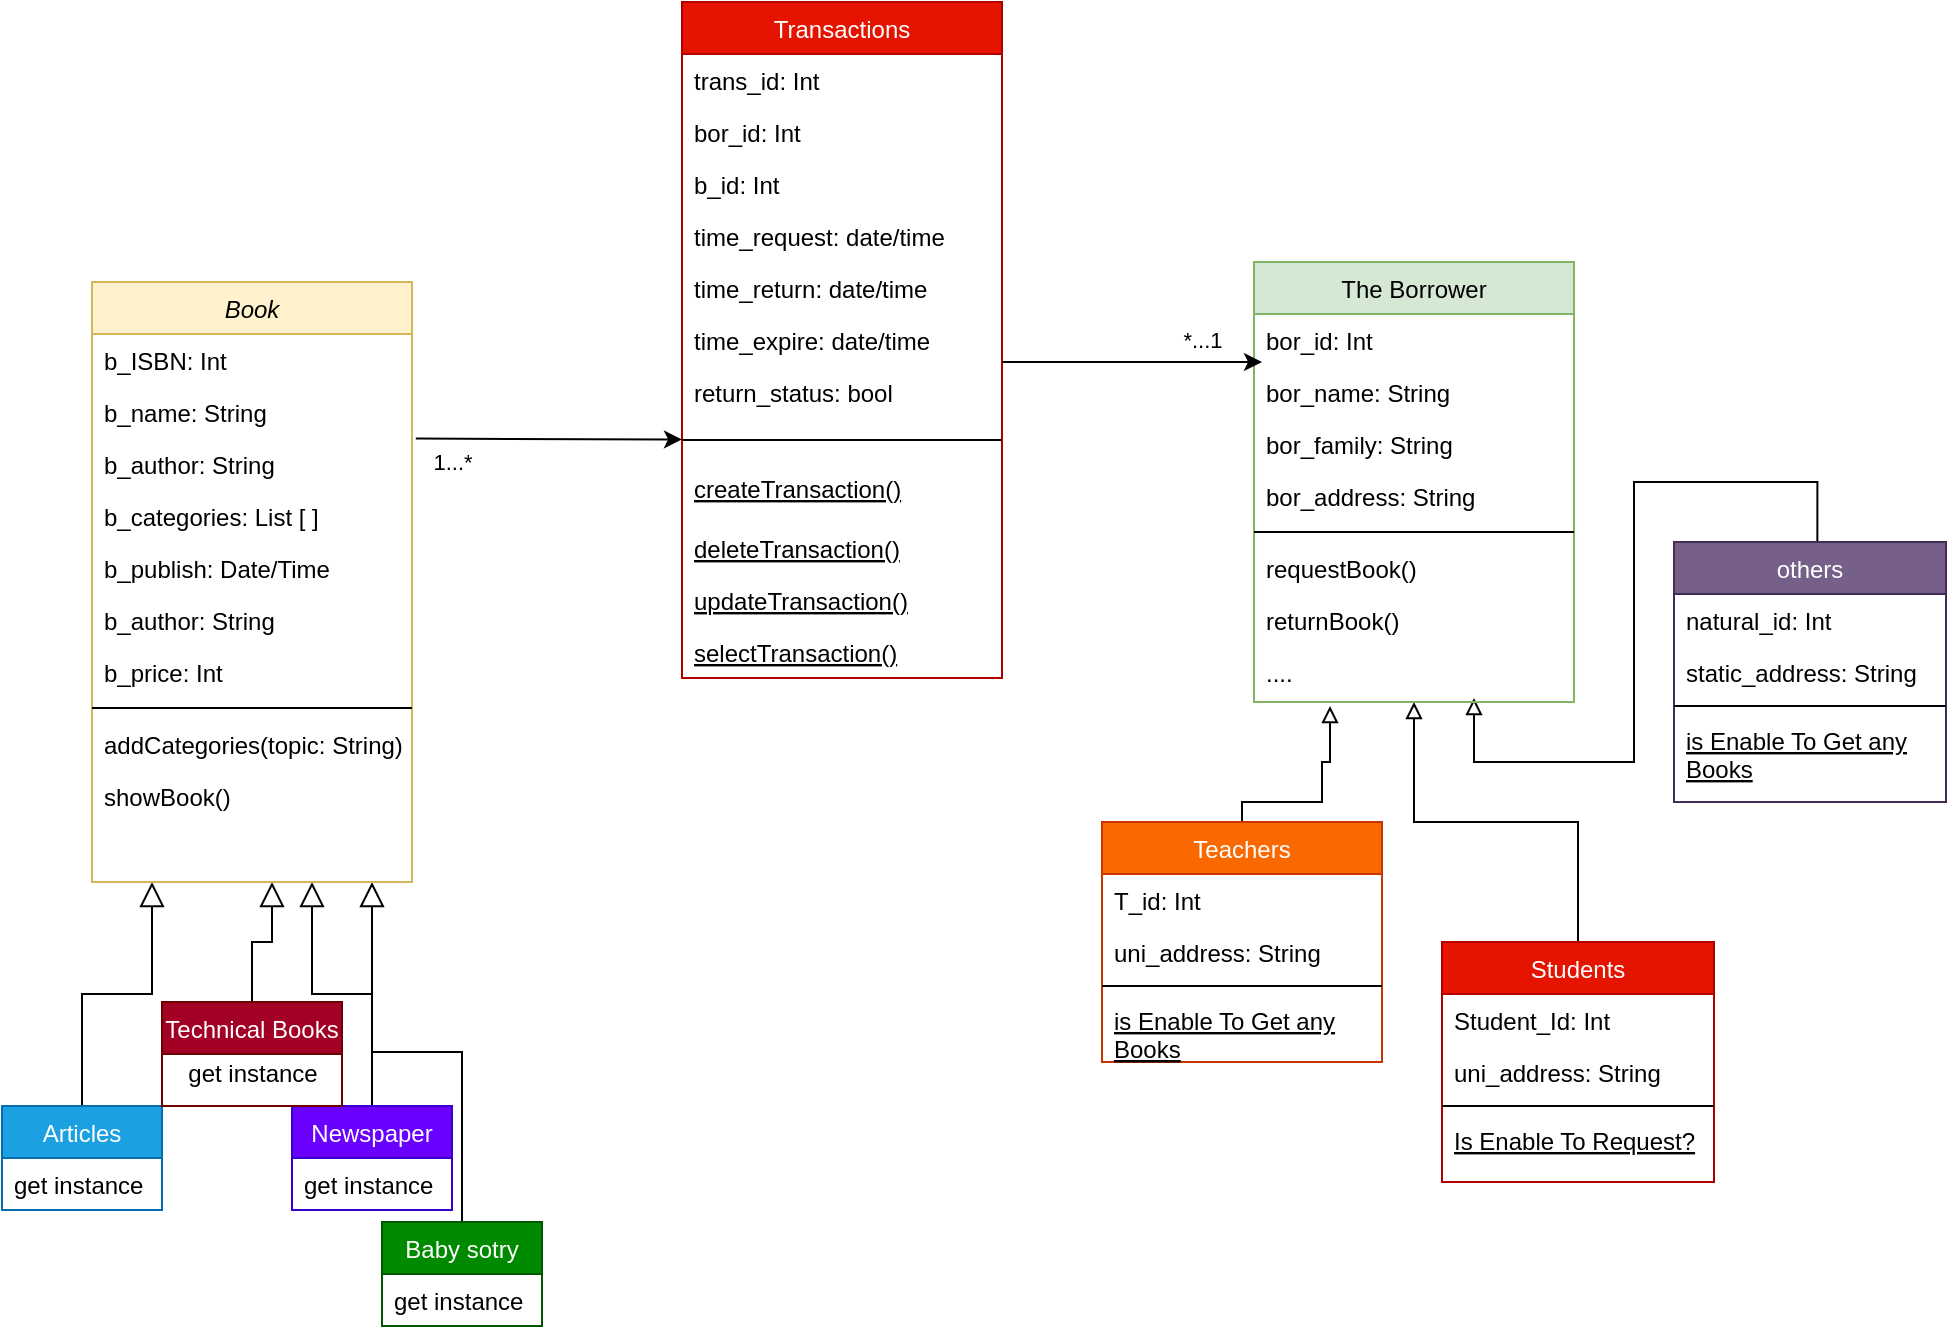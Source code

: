 <mxfile version="13.7.3" type="device"><diagram id="C5RBs43oDa-KdzZeNtuy" name="Book Class Diagram"><mxGraphModel dx="666" dy="358" grid="1" gridSize="10" guides="1" tooltips="1" connect="1" arrows="1" fold="1" page="1" pageScale="1" pageWidth="1169" pageHeight="827" math="0" shadow="0"><root><mxCell id="WIyWlLk6GJQsqaUBKTNV-0"/><mxCell id="WIyWlLk6GJQsqaUBKTNV-1" parent="WIyWlLk6GJQsqaUBKTNV-0"/><mxCell id="zkfFHV4jXpPFQw0GAbJ--12" value="" style="endArrow=block;endSize=10;endFill=0;shadow=0;strokeWidth=1;rounded=0;edgeStyle=elbowEdgeStyle;elbow=vertical;exitX=0.5;exitY=0;exitDx=0;exitDy=0;" parent="WIyWlLk6GJQsqaUBKTNV-1" source="V6WbQGBUygVxQfV7xmVo-45" edge="1"><mxGeometry width="160" relative="1" as="geometry"><mxPoint x="225" y="520" as="sourcePoint"/><mxPoint x="265" y="470" as="targetPoint"/></mxGeometry></mxCell><mxCell id="V6WbQGBUygVxQfV7xmVo-60" style="edgeStyle=orthogonalEdgeStyle;rounded=0;orthogonalLoop=1;jettySize=auto;html=1;entryX=0.5;entryY=1;entryDx=0;entryDy=0;endArrow=block;endFill=0;" parent="WIyWlLk6GJQsqaUBKTNV-1" source="V6WbQGBUygVxQfV7xmVo-33" target="zkfFHV4jXpPFQw0GAbJ--17" edge="1"><mxGeometry relative="1" as="geometry"/></mxCell><mxCell id="V6WbQGBUygVxQfV7xmVo-75" value="" style="endArrow=block;endSize=10;endFill=0;shadow=0;strokeWidth=1;rounded=0;edgeStyle=elbowEdgeStyle;elbow=vertical;exitX=0.5;exitY=0;exitDx=0;exitDy=0;" parent="WIyWlLk6GJQsqaUBKTNV-1" source="V6WbQGBUygVxQfV7xmVo-61" edge="1"><mxGeometry width="160" relative="1" as="geometry"><mxPoint x="464.68" y="639.688" as="sourcePoint"/><mxPoint x="205" y="470" as="targetPoint"/></mxGeometry></mxCell><mxCell id="V6WbQGBUygVxQfV7xmVo-76" value="" style="endArrow=block;endSize=10;endFill=0;shadow=0;strokeWidth=1;rounded=0;edgeStyle=elbowEdgeStyle;elbow=vertical;exitX=0.5;exitY=0;exitDx=0;exitDy=0;" parent="WIyWlLk6GJQsqaUBKTNV-1" source="V6WbQGBUygVxQfV7xmVo-39" edge="1"><mxGeometry width="160" relative="1" as="geometry"><mxPoint x="265.0" y="520" as="sourcePoint"/><mxPoint x="315" y="470" as="targetPoint"/></mxGeometry></mxCell><mxCell id="V6WbQGBUygVxQfV7xmVo-78" value="" style="endArrow=block;endSize=10;endFill=0;shadow=0;strokeWidth=1;rounded=0;edgeStyle=elbowEdgeStyle;elbow=vertical;exitX=0.5;exitY=0;exitDx=0;exitDy=0;" parent="WIyWlLk6GJQsqaUBKTNV-1" source="V6WbQGBUygVxQfV7xmVo-66" edge="1"><mxGeometry width="160" relative="1" as="geometry"><mxPoint x="415" y="480" as="sourcePoint"/><mxPoint x="285" y="470" as="targetPoint"/></mxGeometry></mxCell><mxCell id="zkfFHV4jXpPFQw0GAbJ--0" value="Book" style="swimlane;fontStyle=2;align=center;verticalAlign=top;childLayout=stackLayout;horizontal=1;startSize=26;horizontalStack=0;resizeParent=1;resizeLast=0;collapsible=1;marginBottom=0;rounded=0;shadow=0;strokeWidth=1;fillColor=#fff2cc;strokeColor=#d6b656;" parent="WIyWlLk6GJQsqaUBKTNV-1" vertex="1"><mxGeometry x="175" y="170" width="160" height="300" as="geometry"><mxRectangle x="220" y="120" width="160" height="26" as="alternateBounds"/></mxGeometry></mxCell><mxCell id="zkfFHV4jXpPFQw0GAbJ--1" value="b_ISBN: Int" style="text;align=left;verticalAlign=top;spacingLeft=4;spacingRight=4;overflow=hidden;rotatable=0;points=[[0,0.5],[1,0.5]];portConstraint=eastwest;" parent="zkfFHV4jXpPFQw0GAbJ--0" vertex="1"><mxGeometry y="26" width="160" height="26" as="geometry"/></mxCell><mxCell id="zkfFHV4jXpPFQw0GAbJ--2" value="b_name: String" style="text;align=left;verticalAlign=top;spacingLeft=4;spacingRight=4;overflow=hidden;rotatable=0;points=[[0,0.5],[1,0.5]];portConstraint=eastwest;rounded=0;shadow=0;html=0;" parent="zkfFHV4jXpPFQw0GAbJ--0" vertex="1"><mxGeometry y="52" width="160" height="26" as="geometry"/></mxCell><mxCell id="zkfFHV4jXpPFQw0GAbJ--3" value="b_author: String" style="text;align=left;verticalAlign=top;spacingLeft=4;spacingRight=4;overflow=hidden;rotatable=0;points=[[0,0.5],[1,0.5]];portConstraint=eastwest;rounded=0;shadow=0;html=0;" parent="zkfFHV4jXpPFQw0GAbJ--0" vertex="1"><mxGeometry y="78" width="160" height="26" as="geometry"/></mxCell><mxCell id="V6WbQGBUygVxQfV7xmVo-0" value="b_categories: List [ ]" style="text;align=left;verticalAlign=top;spacingLeft=4;spacingRight=4;overflow=hidden;rotatable=0;points=[[0,0.5],[1,0.5]];portConstraint=eastwest;rounded=0;shadow=0;html=0;" parent="zkfFHV4jXpPFQw0GAbJ--0" vertex="1"><mxGeometry y="104" width="160" height="26" as="geometry"/></mxCell><mxCell id="V6WbQGBUygVxQfV7xmVo-1" value="b_publish: Date/Time" style="text;align=left;verticalAlign=top;spacingLeft=4;spacingRight=4;overflow=hidden;rotatable=0;points=[[0,0.5],[1,0.5]];portConstraint=eastwest;rounded=0;shadow=0;html=0;" parent="zkfFHV4jXpPFQw0GAbJ--0" vertex="1"><mxGeometry y="130" width="160" height="26" as="geometry"/></mxCell><mxCell id="V6WbQGBUygVxQfV7xmVo-22" value="b_author: String" style="text;align=left;verticalAlign=top;spacingLeft=4;spacingRight=4;overflow=hidden;rotatable=0;points=[[0,0.5],[1,0.5]];portConstraint=eastwest;rounded=0;shadow=0;html=0;" parent="zkfFHV4jXpPFQw0GAbJ--0" vertex="1"><mxGeometry y="156" width="160" height="26" as="geometry"/></mxCell><mxCell id="V6WbQGBUygVxQfV7xmVo-24" value="b_price: Int" style="text;align=left;verticalAlign=top;spacingLeft=4;spacingRight=4;overflow=hidden;rotatable=0;points=[[0,0.5],[1,0.5]];portConstraint=eastwest;rounded=0;shadow=0;html=0;" parent="zkfFHV4jXpPFQw0GAbJ--0" vertex="1"><mxGeometry y="182" width="160" height="26" as="geometry"/></mxCell><mxCell id="zkfFHV4jXpPFQw0GAbJ--4" value="" style="line;html=1;strokeWidth=1;align=left;verticalAlign=middle;spacingTop=-1;spacingLeft=3;spacingRight=3;rotatable=0;labelPosition=right;points=[];portConstraint=eastwest;" parent="zkfFHV4jXpPFQw0GAbJ--0" vertex="1"><mxGeometry y="208" width="160" height="10" as="geometry"/></mxCell><mxCell id="zkfFHV4jXpPFQw0GAbJ--5" value="addCategories(topic: String)" style="text;align=left;verticalAlign=top;spacingLeft=4;spacingRight=4;overflow=hidden;rotatable=0;points=[[0,0.5],[1,0.5]];portConstraint=eastwest;" parent="zkfFHV4jXpPFQw0GAbJ--0" vertex="1"><mxGeometry y="218" width="160" height="26" as="geometry"/></mxCell><mxCell id="V6WbQGBUygVxQfV7xmVo-55" value="showBook()" style="text;align=left;verticalAlign=top;spacingLeft=4;spacingRight=4;overflow=hidden;rotatable=0;points=[[0,0.5],[1,0.5]];portConstraint=eastwest;" parent="zkfFHV4jXpPFQw0GAbJ--0" vertex="1"><mxGeometry y="244" width="160" height="26" as="geometry"/></mxCell><mxCell id="V6WbQGBUygVxQfV7xmVo-61" value="Articles" style="swimlane;fontStyle=0;align=center;verticalAlign=top;childLayout=stackLayout;horizontal=1;startSize=26;horizontalStack=0;resizeParent=1;resizeLast=0;collapsible=1;marginBottom=0;rounded=0;shadow=0;strokeWidth=1;fillColor=#1ba1e2;strokeColor=#006EAF;fontColor=#ffffff;" parent="WIyWlLk6GJQsqaUBKTNV-1" vertex="1"><mxGeometry x="130" y="582" width="80" height="52" as="geometry"><mxRectangle x="130" y="380" width="160" height="26" as="alternateBounds"/></mxGeometry></mxCell><mxCell id="V6WbQGBUygVxQfV7xmVo-62" value="get instance " style="text;align=left;verticalAlign=top;spacingLeft=4;spacingRight=4;overflow=hidden;rotatable=0;points=[[0,0.5],[1,0.5]];portConstraint=eastwest;" parent="V6WbQGBUygVxQfV7xmVo-61" vertex="1"><mxGeometry y="26" width="80" height="26" as="geometry"/></mxCell><mxCell id="V6WbQGBUygVxQfV7xmVo-66" value="Newspaper" style="swimlane;fontStyle=0;align=center;verticalAlign=top;childLayout=stackLayout;horizontal=1;startSize=26;horizontalStack=0;resizeParent=1;resizeLast=0;collapsible=1;marginBottom=0;rounded=0;shadow=0;strokeWidth=1;fillColor=#6a00ff;strokeColor=#3700CC;fontColor=#ffffff;" parent="WIyWlLk6GJQsqaUBKTNV-1" vertex="1"><mxGeometry x="275" y="582" width="80" height="52" as="geometry"><mxRectangle x="130" y="380" width="160" height="26" as="alternateBounds"/></mxGeometry></mxCell><mxCell id="V6WbQGBUygVxQfV7xmVo-67" value="get instance " style="text;align=left;verticalAlign=top;spacingLeft=4;spacingRight=4;overflow=hidden;rotatable=0;points=[[0,0.5],[1,0.5]];portConstraint=eastwest;" parent="V6WbQGBUygVxQfV7xmVo-66" vertex="1"><mxGeometry y="26" width="80" height="26" as="geometry"/></mxCell><mxCell id="V6WbQGBUygVxQfV7xmVo-45" value="Technical Books" style="swimlane;fontStyle=0;align=center;verticalAlign=top;childLayout=stackLayout;horizontal=1;startSize=26;horizontalStack=0;resizeParent=1;resizeLast=0;collapsible=1;marginBottom=0;rounded=0;shadow=0;strokeWidth=1;fillColor=#a20025;strokeColor=#6F0000;fontColor=#ffffff;" parent="WIyWlLk6GJQsqaUBKTNV-1" vertex="1"><mxGeometry x="210" y="530" width="90" height="52" as="geometry"><mxRectangle x="130" y="380" width="160" height="26" as="alternateBounds"/></mxGeometry></mxCell><mxCell id="V6WbQGBUygVxQfV7xmVo-69" value="get instance" style="text;html=1;align=center;verticalAlign=middle;resizable=0;points=[];autosize=1;" parent="V6WbQGBUygVxQfV7xmVo-45" vertex="1"><mxGeometry y="26" width="90" height="20" as="geometry"/></mxCell><mxCell id="V6WbQGBUygVxQfV7xmVo-80" style="edgeStyle=orthogonalEdgeStyle;rounded=0;orthogonalLoop=1;jettySize=auto;html=1;endArrow=block;endFill=0;exitX=0.5;exitY=0;exitDx=0;exitDy=0;" parent="WIyWlLk6GJQsqaUBKTNV-1" source="V6WbQGBUygVxQfV7xmVo-81" edge="1"><mxGeometry relative="1" as="geometry"><mxPoint x="794" y="382" as="targetPoint"/><mxPoint x="944" y="460" as="sourcePoint"/><Array as="points"><mxPoint x="750" y="430"/><mxPoint x="790" y="430"/><mxPoint x="790" y="410"/><mxPoint x="794" y="410"/></Array></mxGeometry></mxCell><mxCell id="V6WbQGBUygVxQfV7xmVo-91" style="edgeStyle=orthogonalEdgeStyle;rounded=0;orthogonalLoop=1;jettySize=auto;html=1;endArrow=block;endFill=0;" parent="WIyWlLk6GJQsqaUBKTNV-1" target="V6WbQGBUygVxQfV7xmVo-79" edge="1"><mxGeometry relative="1" as="geometry"><mxPoint x="866" y="390" as="targetPoint"/><mxPoint x="1037.68" y="300" as="sourcePoint"/><Array as="points"><mxPoint x="1038" y="270"/><mxPoint x="946" y="270"/><mxPoint x="946" y="410"/><mxPoint x="866" y="410"/></Array></mxGeometry></mxCell><mxCell id="zkfFHV4jXpPFQw0GAbJ--17" value="The Borrower" style="swimlane;fontStyle=0;align=center;verticalAlign=top;childLayout=stackLayout;horizontal=1;startSize=26;horizontalStack=0;resizeParent=1;resizeLast=0;collapsible=1;marginBottom=0;rounded=0;shadow=0;strokeWidth=1;fillColor=#d5e8d4;strokeColor=#82b366;" parent="WIyWlLk6GJQsqaUBKTNV-1" vertex="1"><mxGeometry x="756" y="160" width="160" height="220" as="geometry"><mxRectangle x="550" y="140" width="160" height="26" as="alternateBounds"/></mxGeometry></mxCell><mxCell id="zkfFHV4jXpPFQw0GAbJ--18" value="bor_id: Int" style="text;align=left;verticalAlign=top;spacingLeft=4;spacingRight=4;overflow=hidden;rotatable=0;points=[[0,0.5],[1,0.5]];portConstraint=eastwest;" parent="zkfFHV4jXpPFQw0GAbJ--17" vertex="1"><mxGeometry y="26" width="160" height="26" as="geometry"/></mxCell><mxCell id="zkfFHV4jXpPFQw0GAbJ--19" value="bor_name: String" style="text;align=left;verticalAlign=top;spacingLeft=4;spacingRight=4;overflow=hidden;rotatable=0;points=[[0,0.5],[1,0.5]];portConstraint=eastwest;rounded=0;shadow=0;html=0;" parent="zkfFHV4jXpPFQw0GAbJ--17" vertex="1"><mxGeometry y="52" width="160" height="26" as="geometry"/></mxCell><mxCell id="zkfFHV4jXpPFQw0GAbJ--20" value="bor_family: String" style="text;align=left;verticalAlign=top;spacingLeft=4;spacingRight=4;overflow=hidden;rotatable=0;points=[[0,0.5],[1,0.5]];portConstraint=eastwest;rounded=0;shadow=0;html=0;" parent="zkfFHV4jXpPFQw0GAbJ--17" vertex="1"><mxGeometry y="78" width="160" height="26" as="geometry"/></mxCell><mxCell id="V6WbQGBUygVxQfV7xmVo-32" value="bor_address: String" style="text;align=left;verticalAlign=top;spacingLeft=4;spacingRight=4;overflow=hidden;rotatable=0;points=[[0,0.5],[1,0.5]];portConstraint=eastwest;rounded=0;shadow=0;html=0;" parent="zkfFHV4jXpPFQw0GAbJ--17" vertex="1"><mxGeometry y="104" width="160" height="26" as="geometry"/></mxCell><mxCell id="V6WbQGBUygVxQfV7xmVo-56" value="" style="line;html=1;strokeWidth=1;align=left;verticalAlign=middle;spacingTop=-1;spacingLeft=3;spacingRight=3;rotatable=0;labelPosition=right;points=[];portConstraint=eastwest;" parent="zkfFHV4jXpPFQw0GAbJ--17" vertex="1"><mxGeometry y="130" width="160" height="10" as="geometry"/></mxCell><mxCell id="V6WbQGBUygVxQfV7xmVo-58" value="requestBook()" style="text;align=left;verticalAlign=top;spacingLeft=4;spacingRight=4;overflow=hidden;rotatable=0;points=[[0,0.5],[1,0.5]];portConstraint=eastwest;" parent="zkfFHV4jXpPFQw0GAbJ--17" vertex="1"><mxGeometry y="140" width="160" height="26" as="geometry"/></mxCell><mxCell id="V6WbQGBUygVxQfV7xmVo-59" value="returnBook()" style="text;align=left;verticalAlign=top;spacingLeft=4;spacingRight=4;overflow=hidden;rotatable=0;points=[[0,0.5],[1,0.5]];portConstraint=eastwest;" parent="zkfFHV4jXpPFQw0GAbJ--17" vertex="1"><mxGeometry y="166" width="160" height="26" as="geometry"/></mxCell><mxCell id="V6WbQGBUygVxQfV7xmVo-79" value="...." style="text;align=left;verticalAlign=top;spacingLeft=4;spacingRight=4;overflow=hidden;rotatable=0;points=[[0,0.5],[1,0.5]];portConstraint=eastwest;" parent="zkfFHV4jXpPFQw0GAbJ--17" vertex="1"><mxGeometry y="192" width="160" height="26" as="geometry"/></mxCell><mxCell id="V6WbQGBUygVxQfV7xmVo-86" value="others" style="swimlane;fontStyle=0;align=center;verticalAlign=top;childLayout=stackLayout;horizontal=1;startSize=26;horizontalStack=0;resizeParent=1;resizeLast=0;collapsible=1;marginBottom=0;rounded=0;shadow=0;strokeWidth=1;fillColor=#76608a;strokeColor=#432D57;fontColor=#ffffff;" parent="WIyWlLk6GJQsqaUBKTNV-1" vertex="1"><mxGeometry x="966" y="300" width="136" height="130" as="geometry"><mxRectangle x="130" y="380" width="160" height="26" as="alternateBounds"/></mxGeometry></mxCell><mxCell id="V6WbQGBUygVxQfV7xmVo-87" value="natural_id: Int" style="text;align=left;verticalAlign=top;spacingLeft=4;spacingRight=4;overflow=hidden;rotatable=0;points=[[0,0.5],[1,0.5]];portConstraint=eastwest;" parent="V6WbQGBUygVxQfV7xmVo-86" vertex="1"><mxGeometry y="26" width="136" height="26" as="geometry"/></mxCell><mxCell id="V6WbQGBUygVxQfV7xmVo-88" value="static_address: String" style="text;align=left;verticalAlign=top;spacingLeft=4;spacingRight=4;overflow=hidden;rotatable=0;points=[[0,0.5],[1,0.5]];portConstraint=eastwest;rounded=0;shadow=0;html=0;" parent="V6WbQGBUygVxQfV7xmVo-86" vertex="1"><mxGeometry y="52" width="136" height="26" as="geometry"/></mxCell><mxCell id="V6WbQGBUygVxQfV7xmVo-89" value="" style="line;html=1;strokeWidth=1;align=left;verticalAlign=middle;spacingTop=-1;spacingLeft=3;spacingRight=3;rotatable=0;labelPosition=right;points=[];portConstraint=eastwest;" parent="V6WbQGBUygVxQfV7xmVo-86" vertex="1"><mxGeometry y="78" width="136" height="8" as="geometry"/></mxCell><mxCell id="V6WbQGBUygVxQfV7xmVo-90" value="is Enable To Get any&#10;Books" style="text;align=left;verticalAlign=top;spacingLeft=4;spacingRight=4;overflow=hidden;rotatable=0;points=[[0,0.5],[1,0.5]];portConstraint=eastwest;fontStyle=4" parent="V6WbQGBUygVxQfV7xmVo-86" vertex="1"><mxGeometry y="86" width="136" height="34" as="geometry"/></mxCell><mxCell id="V6WbQGBUygVxQfV7xmVo-33" value="Students" style="swimlane;fontStyle=0;align=center;verticalAlign=top;childLayout=stackLayout;horizontal=1;startSize=26;horizontalStack=0;resizeParent=1;resizeLast=0;collapsible=1;marginBottom=0;rounded=0;shadow=0;strokeWidth=1;fillColor=#e51400;strokeColor=#B20000;fontColor=#ffffff;" parent="WIyWlLk6GJQsqaUBKTNV-1" vertex="1"><mxGeometry x="850" y="500" width="136" height="120" as="geometry"><mxRectangle x="130" y="380" width="160" height="26" as="alternateBounds"/></mxGeometry></mxCell><mxCell id="V6WbQGBUygVxQfV7xmVo-34" value="Student_Id: Int" style="text;align=left;verticalAlign=top;spacingLeft=4;spacingRight=4;overflow=hidden;rotatable=0;points=[[0,0.5],[1,0.5]];portConstraint=eastwest;" parent="V6WbQGBUygVxQfV7xmVo-33" vertex="1"><mxGeometry y="26" width="136" height="26" as="geometry"/></mxCell><mxCell id="V6WbQGBUygVxQfV7xmVo-35" value="uni_address: String" style="text;align=left;verticalAlign=top;spacingLeft=4;spacingRight=4;overflow=hidden;rotatable=0;points=[[0,0.5],[1,0.5]];portConstraint=eastwest;rounded=0;shadow=0;html=0;" parent="V6WbQGBUygVxQfV7xmVo-33" vertex="1"><mxGeometry y="52" width="136" height="26" as="geometry"/></mxCell><mxCell id="V6WbQGBUygVxQfV7xmVo-36" value="" style="line;html=1;strokeWidth=1;align=left;verticalAlign=middle;spacingTop=-1;spacingLeft=3;spacingRight=3;rotatable=0;labelPosition=right;points=[];portConstraint=eastwest;" parent="V6WbQGBUygVxQfV7xmVo-33" vertex="1"><mxGeometry y="78" width="136" height="8" as="geometry"/></mxCell><mxCell id="V6WbQGBUygVxQfV7xmVo-37" value="Is Enable To Request?" style="text;align=left;verticalAlign=top;spacingLeft=4;spacingRight=4;overflow=hidden;rotatable=0;points=[[0,0.5],[1,0.5]];portConstraint=eastwest;fontStyle=4" parent="V6WbQGBUygVxQfV7xmVo-33" vertex="1"><mxGeometry y="86" width="136" height="26" as="geometry"/></mxCell><mxCell id="V6WbQGBUygVxQfV7xmVo-81" value="Teachers" style="swimlane;fontStyle=0;align=center;verticalAlign=top;childLayout=stackLayout;horizontal=1;startSize=26;horizontalStack=0;resizeParent=1;resizeLast=0;collapsible=1;marginBottom=0;rounded=0;shadow=0;strokeWidth=1;fillColor=#fa6800;strokeColor=#C73500;fontColor=#ffffff;" parent="WIyWlLk6GJQsqaUBKTNV-1" vertex="1"><mxGeometry x="680" y="440" width="140" height="120" as="geometry"><mxRectangle x="130" y="380" width="160" height="26" as="alternateBounds"/></mxGeometry></mxCell><mxCell id="V6WbQGBUygVxQfV7xmVo-82" value="T_id: Int" style="text;align=left;verticalAlign=top;spacingLeft=4;spacingRight=4;overflow=hidden;rotatable=0;points=[[0,0.5],[1,0.5]];portConstraint=eastwest;" parent="V6WbQGBUygVxQfV7xmVo-81" vertex="1"><mxGeometry y="26" width="140" height="26" as="geometry"/></mxCell><mxCell id="V6WbQGBUygVxQfV7xmVo-83" value="uni_address: String" style="text;align=left;verticalAlign=top;spacingLeft=4;spacingRight=4;overflow=hidden;rotatable=0;points=[[0,0.5],[1,0.5]];portConstraint=eastwest;rounded=0;shadow=0;html=0;" parent="V6WbQGBUygVxQfV7xmVo-81" vertex="1"><mxGeometry y="52" width="140" height="26" as="geometry"/></mxCell><mxCell id="V6WbQGBUygVxQfV7xmVo-84" value="" style="line;html=1;strokeWidth=1;align=left;verticalAlign=middle;spacingTop=-1;spacingLeft=3;spacingRight=3;rotatable=0;labelPosition=right;points=[];portConstraint=eastwest;" parent="V6WbQGBUygVxQfV7xmVo-81" vertex="1"><mxGeometry y="78" width="140" height="8" as="geometry"/></mxCell><mxCell id="V6WbQGBUygVxQfV7xmVo-85" value="is Enable To Get any&#10;Books" style="text;align=left;verticalAlign=top;spacingLeft=4;spacingRight=4;overflow=hidden;rotatable=0;points=[[0,0.5],[1,0.5]];portConstraint=eastwest;fontStyle=4" parent="V6WbQGBUygVxQfV7xmVo-81" vertex="1"><mxGeometry y="86" width="140" height="34" as="geometry"/></mxCell><mxCell id="V6WbQGBUygVxQfV7xmVo-92" value="Transactions" style="swimlane;fontStyle=0;align=center;verticalAlign=top;childLayout=stackLayout;horizontal=1;startSize=26;horizontalStack=0;resizeParent=1;resizeLast=0;collapsible=1;marginBottom=0;rounded=0;shadow=0;strokeWidth=1;fillColor=#e51400;strokeColor=#B20000;fontColor=#ffffff;" parent="WIyWlLk6GJQsqaUBKTNV-1" vertex="1"><mxGeometry x="470" y="30" width="160" height="338" as="geometry"><mxRectangle x="550" y="140" width="160" height="26" as="alternateBounds"/></mxGeometry></mxCell><mxCell id="V6WbQGBUygVxQfV7xmVo-93" value="trans_id: Int" style="text;align=left;verticalAlign=top;spacingLeft=4;spacingRight=4;overflow=hidden;rotatable=0;points=[[0,0.5],[1,0.5]];portConstraint=eastwest;" parent="V6WbQGBUygVxQfV7xmVo-92" vertex="1"><mxGeometry y="26" width="160" height="26" as="geometry"/></mxCell><mxCell id="V6WbQGBUygVxQfV7xmVo-94" value="bor_id: Int" style="text;align=left;verticalAlign=top;spacingLeft=4;spacingRight=4;overflow=hidden;rotatable=0;points=[[0,0.5],[1,0.5]];portConstraint=eastwest;rounded=0;shadow=0;html=0;" parent="V6WbQGBUygVxQfV7xmVo-92" vertex="1"><mxGeometry y="52" width="160" height="26" as="geometry"/></mxCell><mxCell id="V6WbQGBUygVxQfV7xmVo-95" value="b_id: Int" style="text;align=left;verticalAlign=top;spacingLeft=4;spacingRight=4;overflow=hidden;rotatable=0;points=[[0,0.5],[1,0.5]];portConstraint=eastwest;rounded=0;shadow=0;html=0;" parent="V6WbQGBUygVxQfV7xmVo-92" vertex="1"><mxGeometry y="78" width="160" height="26" as="geometry"/></mxCell><mxCell id="V6WbQGBUygVxQfV7xmVo-96" value="time_request: date/time" style="text;align=left;verticalAlign=top;spacingLeft=4;spacingRight=4;overflow=hidden;rotatable=0;points=[[0,0.5],[1,0.5]];portConstraint=eastwest;rounded=0;shadow=0;html=0;" parent="V6WbQGBUygVxQfV7xmVo-92" vertex="1"><mxGeometry y="104" width="160" height="26" as="geometry"/></mxCell><mxCell id="V6WbQGBUygVxQfV7xmVo-104" value="time_return: date/time" style="text;align=left;verticalAlign=top;spacingLeft=4;spacingRight=4;overflow=hidden;rotatable=0;points=[[0,0.5],[1,0.5]];portConstraint=eastwest;rounded=0;shadow=0;html=0;" parent="V6WbQGBUygVxQfV7xmVo-92" vertex="1"><mxGeometry y="130" width="160" height="26" as="geometry"/></mxCell><mxCell id="V6WbQGBUygVxQfV7xmVo-105" value="time_expire: date/time" style="text;align=left;verticalAlign=top;spacingLeft=4;spacingRight=4;overflow=hidden;rotatable=0;points=[[0,0.5],[1,0.5]];portConstraint=eastwest;rounded=0;shadow=0;html=0;" parent="V6WbQGBUygVxQfV7xmVo-92" vertex="1"><mxGeometry y="156" width="160" height="26" as="geometry"/></mxCell><mxCell id="V6WbQGBUygVxQfV7xmVo-106" value="return_status: bool" style="text;align=left;verticalAlign=top;spacingLeft=4;spacingRight=4;overflow=hidden;rotatable=0;points=[[0,0.5],[1,0.5]];portConstraint=eastwest;rounded=0;shadow=0;html=0;" parent="V6WbQGBUygVxQfV7xmVo-92" vertex="1"><mxGeometry y="182" width="160" height="26" as="geometry"/></mxCell><mxCell id="V6WbQGBUygVxQfV7xmVo-97" value="" style="line;html=1;strokeWidth=1;align=left;verticalAlign=middle;spacingTop=-1;spacingLeft=3;spacingRight=3;rotatable=0;labelPosition=right;points=[];portConstraint=eastwest;" parent="V6WbQGBUygVxQfV7xmVo-92" vertex="1"><mxGeometry y="208" width="160" height="22" as="geometry"/></mxCell><mxCell id="V6WbQGBUygVxQfV7xmVo-103" value="createTransaction()" style="text;align=left;verticalAlign=top;spacingLeft=4;spacingRight=4;overflow=hidden;rotatable=0;points=[[0,0.5],[1,0.5]];portConstraint=eastwest;fontStyle=4" parent="V6WbQGBUygVxQfV7xmVo-92" vertex="1"><mxGeometry y="230" width="160" height="30" as="geometry"/></mxCell><mxCell id="V6WbQGBUygVxQfV7xmVo-107" value="deleteTransaction()" style="text;align=left;verticalAlign=top;spacingLeft=4;spacingRight=4;overflow=hidden;rotatable=0;points=[[0,0.5],[1,0.5]];portConstraint=eastwest;fontStyle=4" parent="V6WbQGBUygVxQfV7xmVo-92" vertex="1"><mxGeometry y="260" width="160" height="26" as="geometry"/></mxCell><mxCell id="V6WbQGBUygVxQfV7xmVo-110" value="updateTransaction()" style="text;align=left;verticalAlign=top;spacingLeft=4;spacingRight=4;overflow=hidden;rotatable=0;points=[[0,0.5],[1,0.5]];portConstraint=eastwest;fontStyle=4" parent="V6WbQGBUygVxQfV7xmVo-92" vertex="1"><mxGeometry y="286" width="160" height="26" as="geometry"/></mxCell><mxCell id="V6WbQGBUygVxQfV7xmVo-119" value="selectTransaction()" style="text;align=left;verticalAlign=top;spacingLeft=4;spacingRight=4;overflow=hidden;rotatable=0;points=[[0,0.5],[1,0.5]];portConstraint=eastwest;fontStyle=4" parent="V6WbQGBUygVxQfV7xmVo-92" vertex="1"><mxGeometry y="312" width="160" height="26" as="geometry"/></mxCell><mxCell id="V6WbQGBUygVxQfV7xmVo-39" value="Baby sotry" style="swimlane;fontStyle=0;align=center;verticalAlign=top;childLayout=stackLayout;horizontal=1;startSize=26;horizontalStack=0;resizeParent=1;resizeLast=0;collapsible=1;marginBottom=0;rounded=0;shadow=0;strokeWidth=1;fillColor=#008a00;strokeColor=#005700;fontColor=#ffffff;" parent="WIyWlLk6GJQsqaUBKTNV-1" vertex="1"><mxGeometry x="320" y="640" width="80" height="52" as="geometry"><mxRectangle x="130" y="380" width="160" height="26" as="alternateBounds"/></mxGeometry></mxCell><mxCell id="V6WbQGBUygVxQfV7xmVo-40" value="get instance " style="text;align=left;verticalAlign=top;spacingLeft=4;spacingRight=4;overflow=hidden;rotatable=0;points=[[0,0.5],[1,0.5]];portConstraint=eastwest;" parent="V6WbQGBUygVxQfV7xmVo-39" vertex="1"><mxGeometry y="26" width="80" height="26" as="geometry"/></mxCell><mxCell id="V6WbQGBUygVxQfV7xmVo-117" value="1...*" style="text;html=1;align=center;verticalAlign=middle;resizable=0;points=[];autosize=1;fontSize=11;" parent="WIyWlLk6GJQsqaUBKTNV-1" vertex="1"><mxGeometry x="335" y="250" width="40" height="20" as="geometry"/></mxCell><mxCell id="V6WbQGBUygVxQfV7xmVo-118" value="*...1" style="text;html=1;align=center;verticalAlign=middle;resizable=0;points=[];autosize=1;fontSize=11;" parent="WIyWlLk6GJQsqaUBKTNV-1" vertex="1"><mxGeometry x="710" y="189" width="40" height="20" as="geometry"/></mxCell><mxCell id="BuzUhmZX_uvrPeL5vEJ3-0" value="" style="endArrow=classic;html=1;exitX=1.012;exitY=0.011;exitDx=0;exitDy=0;exitPerimeter=0;" edge="1" parent="WIyWlLk6GJQsqaUBKTNV-1" source="zkfFHV4jXpPFQw0GAbJ--3" target="V6WbQGBUygVxQfV7xmVo-97"><mxGeometry width="50" height="50" relative="1" as="geometry"><mxPoint x="335" y="330" as="sourcePoint"/><mxPoint x="470" y="250" as="targetPoint"/></mxGeometry></mxCell><mxCell id="BuzUhmZX_uvrPeL5vEJ3-1" value="" style="endArrow=classic;html=1;exitX=1.012;exitY=0.011;exitDx=0;exitDy=0;exitPerimeter=0;" edge="1" parent="WIyWlLk6GJQsqaUBKTNV-1"><mxGeometry width="50" height="50" relative="1" as="geometry"><mxPoint x="630" y="209.996" as="sourcePoint"/><mxPoint x="760" y="210" as="targetPoint"/></mxGeometry></mxCell></root></mxGraphModel></diagram></mxfile>